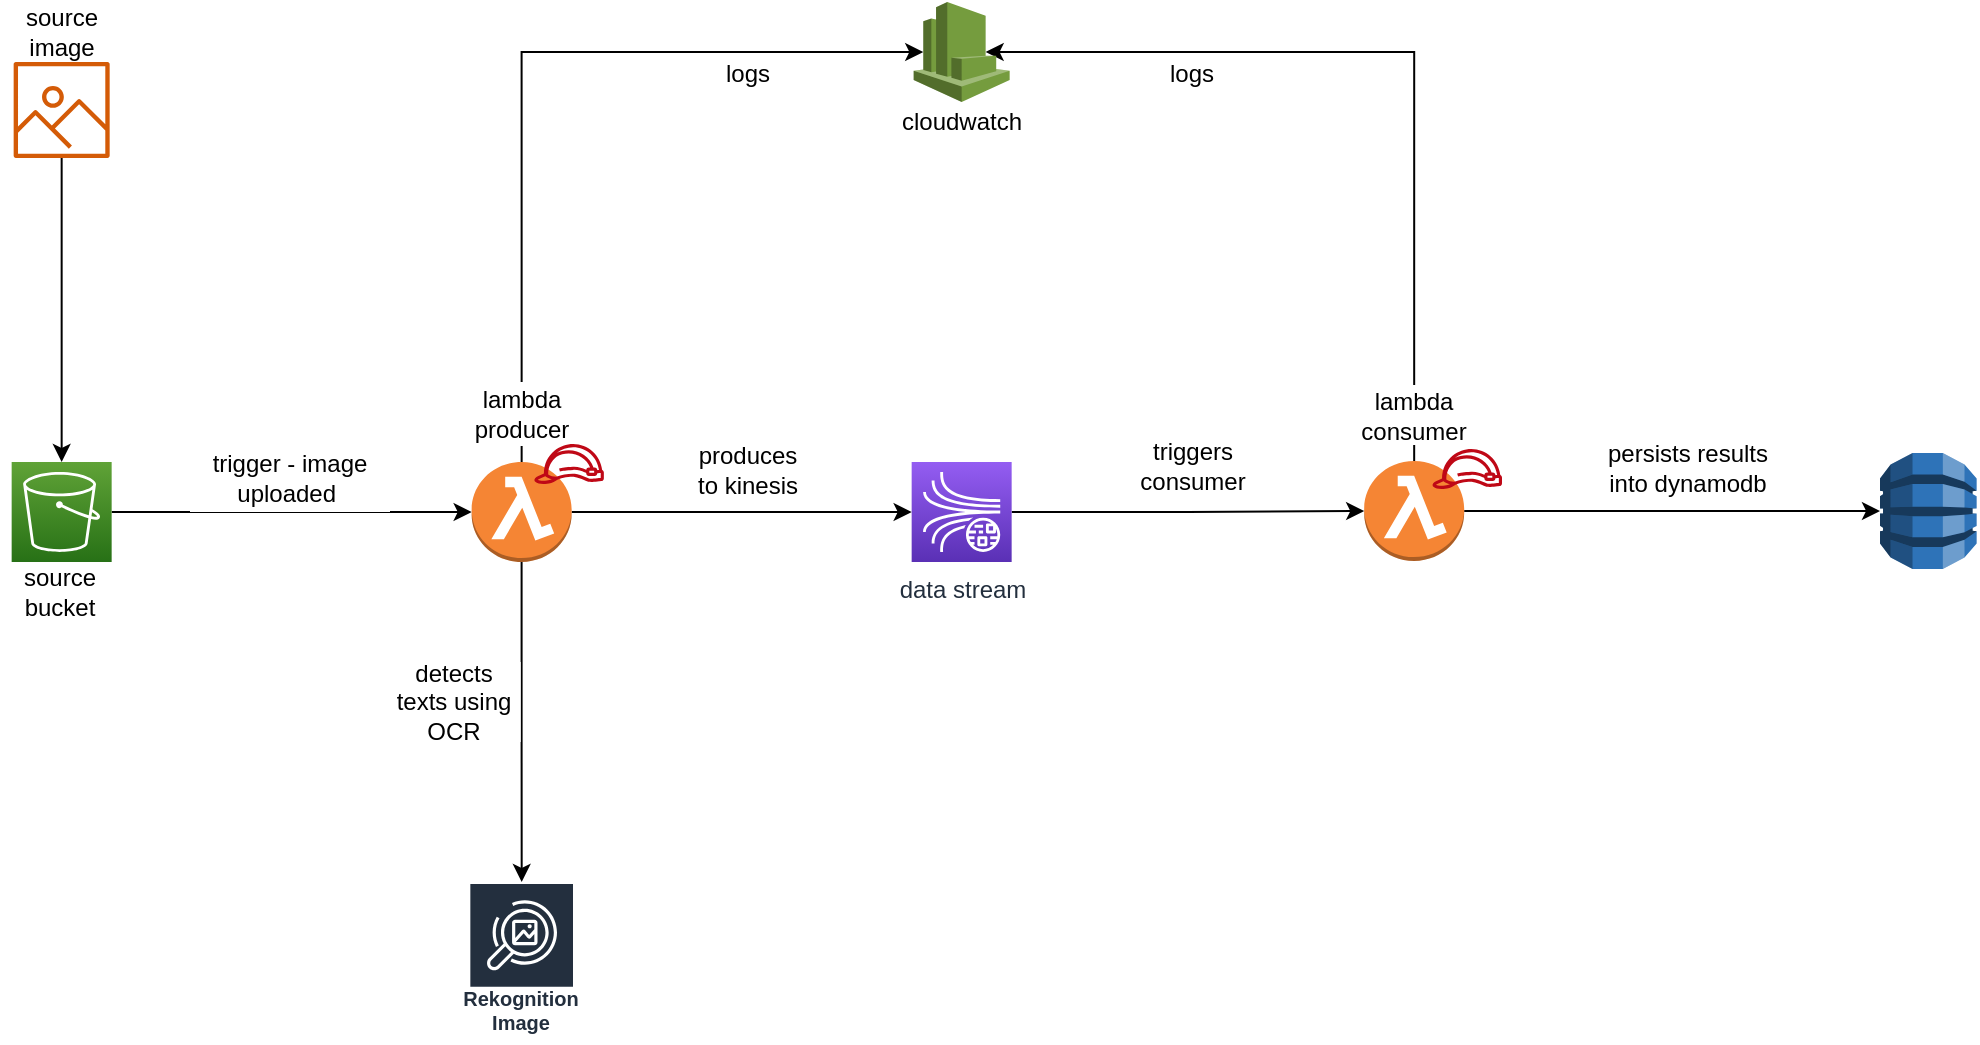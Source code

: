 <mxfile version="20.4.2" type="google"><diagram id="uwu5ov1VRwAnvNNw9_gI" name="Página-1"><mxGraphModel grid="1" page="1" gridSize="10" guides="1" tooltips="1" connect="1" arrows="1" fold="1" pageScale="1" pageWidth="827" pageHeight="1169" math="0" shadow="0"><root><mxCell id="0"/><mxCell id="1" parent="0"/><mxCell id="beIFAQu2Ay1P2huV2Rj6-5" style="edgeStyle=orthogonalEdgeStyle;rounded=0;orthogonalLoop=1;jettySize=auto;html=1;entryX=0;entryY=0.5;entryDx=0;entryDy=0;entryPerimeter=0;" edge="1" parent="1" source="beIFAQu2Ay1P2huV2Rj6-1" target="beIFAQu2Ay1P2huV2Rj6-4"><mxGeometry relative="1" as="geometry"/></mxCell><mxCell id="beIFAQu2Ay1P2huV2Rj6-1" value="" style="sketch=0;points=[[0,0,0],[0.25,0,0],[0.5,0,0],[0.75,0,0],[1,0,0],[0,1,0],[0.25,1,0],[0.5,1,0],[0.75,1,0],[1,1,0],[0,0.25,0],[0,0.5,0],[0,0.75,0],[1,0.25,0],[1,0.5,0],[1,0.75,0]];outlineConnect=0;fontColor=#232F3E;gradientColor=#60A337;gradientDirection=north;fillColor=#277116;strokeColor=#ffffff;dashed=0;verticalLabelPosition=bottom;verticalAlign=top;align=center;html=1;fontSize=12;fontStyle=0;aspect=fixed;shape=mxgraph.aws4.resourceIcon;resIcon=mxgraph.aws4.s3;" vertex="1" parent="1"><mxGeometry x="385.83" y="570" width="50" height="50" as="geometry"/></mxCell><mxCell id="beIFAQu2Ay1P2huV2Rj6-21" style="edgeStyle=orthogonalEdgeStyle;rounded=0;orthogonalLoop=1;jettySize=auto;html=1;entryX=0;entryY=0.5;entryDx=0;entryDy=0;entryPerimeter=0;" edge="1" parent="1" source="beIFAQu2Ay1P2huV2Rj6-2" target="beIFAQu2Ay1P2huV2Rj6-19"><mxGeometry relative="1" as="geometry"/></mxCell><mxCell id="beIFAQu2Ay1P2huV2Rj6-2" value="data stream" style="sketch=0;points=[[0,0,0],[0.25,0,0],[0.5,0,0],[0.75,0,0],[1,0,0],[0,1,0],[0.25,1,0],[0.5,1,0],[0.75,1,0],[1,1,0],[0,0.25,0],[0,0.5,0],[0,0.75,0],[1,0.25,0],[1,0.5,0],[1,0.75,0]];outlineConnect=0;fontColor=#232F3E;gradientColor=#945DF2;gradientDirection=north;fillColor=#5A30B5;strokeColor=#ffffff;dashed=0;verticalLabelPosition=bottom;verticalAlign=top;align=center;html=1;fontSize=12;fontStyle=0;aspect=fixed;shape=mxgraph.aws4.resourceIcon;resIcon=mxgraph.aws4.kinesis_data_streams;" vertex="1" parent="1"><mxGeometry x="835.83" y="570" width="50" height="50" as="geometry"/></mxCell><mxCell id="beIFAQu2Ay1P2huV2Rj6-3" value="trigger - image uploaded&amp;nbsp;" style="text;html=1;strokeColor=none;fillColor=default;align=center;verticalAlign=middle;whiteSpace=wrap;rounded=0;" vertex="1" parent="1"><mxGeometry x="475" y="560" width="100" height="35" as="geometry"/></mxCell><mxCell id="beIFAQu2Ay1P2huV2Rj6-12" style="edgeStyle=orthogonalEdgeStyle;rounded=0;orthogonalLoop=1;jettySize=auto;html=1;" edge="1" parent="1" source="beIFAQu2Ay1P2huV2Rj6-4" target="beIFAQu2Ay1P2huV2Rj6-11"><mxGeometry relative="1" as="geometry"/></mxCell><mxCell id="beIFAQu2Ay1P2huV2Rj6-17" style="edgeStyle=orthogonalEdgeStyle;rounded=0;orthogonalLoop=1;jettySize=auto;html=1;" edge="1" parent="1" source="beIFAQu2Ay1P2huV2Rj6-4" target="beIFAQu2Ay1P2huV2Rj6-2"><mxGeometry relative="1" as="geometry"/></mxCell><mxCell id="jOv1IlJ7L0UPVZPywcQn-17" style="edgeStyle=orthogonalEdgeStyle;rounded=0;orthogonalLoop=1;jettySize=auto;html=1;exitX=0.5;exitY=0;exitDx=0;exitDy=0;exitPerimeter=0;entryX=0.1;entryY=0.5;entryDx=0;entryDy=0;entryPerimeter=0;" edge="1" parent="1" source="beIFAQu2Ay1P2huV2Rj6-4" target="beIFAQu2Ay1P2huV2Rj6-26"><mxGeometry relative="1" as="geometry"><Array as="points"><mxPoint x="641" y="365"/></Array></mxGeometry></mxCell><mxCell id="beIFAQu2Ay1P2huV2Rj6-4" value="" style="outlineConnect=0;dashed=0;verticalLabelPosition=bottom;verticalAlign=top;align=center;html=1;shape=mxgraph.aws3.lambda_function;fillColor=#F58534;gradientColor=none;" vertex="1" parent="1"><mxGeometry x="615.83" y="570" width="50" height="50" as="geometry"/></mxCell><mxCell id="beIFAQu2Ay1P2huV2Rj6-6" value="lambda producer" style="text;html=1;strokeColor=none;fillColor=default;align=center;verticalAlign=middle;whiteSpace=wrap;rounded=0;" vertex="1" parent="1"><mxGeometry x="611.66" y="530" width="58.34" height="32" as="geometry"/></mxCell><mxCell id="beIFAQu2Ay1P2huV2Rj6-7" value="source bucket" style="text;html=1;strokeColor=none;fillColor=default;align=center;verticalAlign=middle;whiteSpace=wrap;rounded=0;" vertex="1" parent="1"><mxGeometry x="380" y="620" width="60" height="30" as="geometry"/></mxCell><mxCell id="beIFAQu2Ay1P2huV2Rj6-10" value="" style="sketch=0;outlineConnect=0;fontColor=#232F3E;gradientColor=none;fillColor=#BF0816;strokeColor=none;dashed=0;verticalLabelPosition=bottom;verticalAlign=top;align=center;html=1;fontSize=12;fontStyle=0;aspect=fixed;pointerEvents=1;shape=mxgraph.aws4.role;shadow=0;" vertex="1" parent="1"><mxGeometry x="646.83" y="561" width="35.45" height="20" as="geometry"/></mxCell><mxCell id="beIFAQu2Ay1P2huV2Rj6-11" value="Rekognition Image" style="sketch=0;outlineConnect=0;fontColor=#232F3E;gradientColor=none;strokeColor=#ffffff;fillColor=#232F3E;dashed=0;verticalLabelPosition=middle;verticalAlign=bottom;align=center;html=1;whiteSpace=wrap;fontSize=10;fontStyle=1;spacing=3;shape=mxgraph.aws4.productIcon;prIcon=mxgraph.aws4.rekognition_image;shadow=0;" vertex="1" parent="1"><mxGeometry x="614.17" y="780" width="53.33" height="80" as="geometry"/></mxCell><mxCell id="beIFAQu2Ay1P2huV2Rj6-13" value="detects texts using OCR" style="text;html=1;strokeColor=none;fillColor=default;align=center;verticalAlign=middle;whiteSpace=wrap;rounded=0;" vertex="1" parent="1"><mxGeometry x="574" y="670" width="66.34" height="40" as="geometry"/></mxCell><mxCell id="beIFAQu2Ay1P2huV2Rj6-15" style="edgeStyle=orthogonalEdgeStyle;rounded=0;orthogonalLoop=1;jettySize=auto;html=1;entryX=0.5;entryY=0;entryDx=0;entryDy=0;entryPerimeter=0;" edge="1" parent="1" source="beIFAQu2Ay1P2huV2Rj6-14" target="beIFAQu2Ay1P2huV2Rj6-1"><mxGeometry relative="1" as="geometry"/></mxCell><mxCell id="beIFAQu2Ay1P2huV2Rj6-14" value="" style="sketch=0;outlineConnect=0;fontColor=#232F3E;gradientColor=none;fillColor=#D45B07;strokeColor=none;dashed=0;verticalLabelPosition=bottom;verticalAlign=top;align=center;html=1;fontSize=12;fontStyle=0;aspect=fixed;pointerEvents=1;shape=mxgraph.aws4.container_registry_image;shadow=0;" vertex="1" parent="1"><mxGeometry x="386.83" y="370" width="48" height="48" as="geometry"/></mxCell><mxCell id="beIFAQu2Ay1P2huV2Rj6-16" value="source image" style="text;html=1;strokeColor=none;fillColor=none;align=center;verticalAlign=middle;whiteSpace=wrap;rounded=0;" vertex="1" parent="1"><mxGeometry x="381.66" y="340" width="58.34" height="30" as="geometry"/></mxCell><mxCell id="beIFAQu2Ay1P2huV2Rj6-18" value="produces to kinesis" style="text;html=1;strokeColor=none;fillColor=default;align=center;verticalAlign=middle;whiteSpace=wrap;rounded=0;" vertex="1" parent="1"><mxGeometry x="725" y="554" width="58.34" height="40" as="geometry"/></mxCell><mxCell id="jOv1IlJ7L0UPVZPywcQn-3" style="edgeStyle=orthogonalEdgeStyle;rounded=0;orthogonalLoop=1;jettySize=auto;html=1;entryX=0;entryY=0.5;entryDx=0;entryDy=0;entryPerimeter=0;" edge="1" parent="1" source="beIFAQu2Ay1P2huV2Rj6-19" target="jOv1IlJ7L0UPVZPywcQn-1"><mxGeometry relative="1" as="geometry"/></mxCell><mxCell id="jOv1IlJ7L0UPVZPywcQn-16" style="edgeStyle=orthogonalEdgeStyle;rounded=0;orthogonalLoop=1;jettySize=auto;html=1;exitX=0.5;exitY=0;exitDx=0;exitDy=0;exitPerimeter=0;entryX=0.75;entryY=0.5;entryDx=0;entryDy=0;entryPerimeter=0;" edge="1" parent="1" source="beIFAQu2Ay1P2huV2Rj6-19" target="beIFAQu2Ay1P2huV2Rj6-26"><mxGeometry relative="1" as="geometry"><Array as="points"><mxPoint x="1087" y="365"/></Array></mxGeometry></mxCell><mxCell id="beIFAQu2Ay1P2huV2Rj6-19" value="" style="outlineConnect=0;dashed=0;verticalLabelPosition=bottom;verticalAlign=top;align=center;html=1;shape=mxgraph.aws3.lambda_function;fillColor=#F58534;gradientColor=none;" vertex="1" parent="1"><mxGeometry x="1062.09" y="569.5" width="50" height="50" as="geometry"/></mxCell><mxCell id="beIFAQu2Ay1P2huV2Rj6-20" value="lambda consumer" style="text;html=1;strokeColor=none;fillColor=default;align=center;verticalAlign=middle;whiteSpace=wrap;rounded=0;" vertex="1" parent="1"><mxGeometry x="1050" y="531.5" width="74.17" height="30" as="geometry"/></mxCell><mxCell id="beIFAQu2Ay1P2huV2Rj6-26" value="" style="outlineConnect=0;dashed=0;verticalLabelPosition=bottom;verticalAlign=top;align=center;html=1;shape=mxgraph.aws3.cloudwatch;fillColor=#759C3E;gradientColor=none;shadow=0;strokeColor=default;" vertex="1" parent="1"><mxGeometry x="836.83" y="340" width="48" height="50" as="geometry"/></mxCell><mxCell id="beIFAQu2Ay1P2huV2Rj6-27" value="cloudwatch" style="text;html=1;strokeColor=none;fillColor=none;align=center;verticalAlign=middle;whiteSpace=wrap;rounded=0;" vertex="1" parent="1"><mxGeometry x="831.66" y="390" width="58.34" height="20" as="geometry"/></mxCell><mxCell id="jOv1IlJ7L0UPVZPywcQn-1" value="" style="outlineConnect=0;dashed=0;verticalLabelPosition=bottom;verticalAlign=top;align=center;html=1;shape=mxgraph.aws3.dynamo_db;fillColor=#2E73B8;gradientColor=none;" vertex="1" parent="1"><mxGeometry x="1320" y="565.5" width="48.33" height="58" as="geometry"/></mxCell><mxCell id="jOv1IlJ7L0UPVZPywcQn-6" value="logs" style="text;html=1;strokeColor=none;fillColor=default;align=center;verticalAlign=middle;whiteSpace=wrap;rounded=0;" vertex="1" parent="1"><mxGeometry x="725" y="366" width="58.34" height="20" as="geometry"/></mxCell><mxCell id="jOv1IlJ7L0UPVZPywcQn-7" value="triggers consumer" style="text;html=1;strokeColor=none;fillColor=default;align=center;verticalAlign=middle;whiteSpace=wrap;rounded=0;" vertex="1" parent="1"><mxGeometry x="940" y="549" width="73" height="45" as="geometry"/></mxCell><mxCell id="jOv1IlJ7L0UPVZPywcQn-8" value="&lt;div&gt;persists results into dynamodb&lt;/div&gt;" style="text;html=1;strokeColor=none;fillColor=default;align=center;verticalAlign=middle;whiteSpace=wrap;rounded=0;" vertex="1" parent="1"><mxGeometry x="1178.01" y="551.25" width="91.99" height="42.5" as="geometry"/></mxCell><mxCell id="jOv1IlJ7L0UPVZPywcQn-12" value="" style="sketch=0;outlineConnect=0;fontColor=#232F3E;gradientColor=none;fillColor=#BF0816;strokeColor=none;dashed=0;verticalLabelPosition=bottom;verticalAlign=top;align=center;html=1;fontSize=12;fontStyle=0;aspect=fixed;pointerEvents=1;shape=mxgraph.aws4.role;shadow=0;" vertex="1" parent="1"><mxGeometry x="1095.9" y="563.5" width="35.45" height="20" as="geometry"/></mxCell><mxCell id="jOv1IlJ7L0UPVZPywcQn-15" value="logs" style="text;html=1;strokeColor=none;fillColor=default;align=center;verticalAlign=middle;whiteSpace=wrap;rounded=0;" vertex="1" parent="1"><mxGeometry x="947.33" y="366" width="58.34" height="20" as="geometry"/></mxCell></root></mxGraphModel></diagram></mxfile>